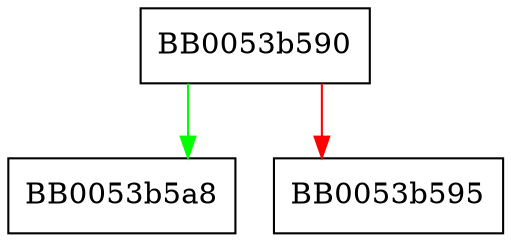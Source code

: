 digraph BN_get_rfc3526_prime_2048 {
  node [shape="box"];
  graph [splines=ortho];
  BB0053b590 -> BB0053b5a8 [color="green"];
  BB0053b590 -> BB0053b595 [color="red"];
}